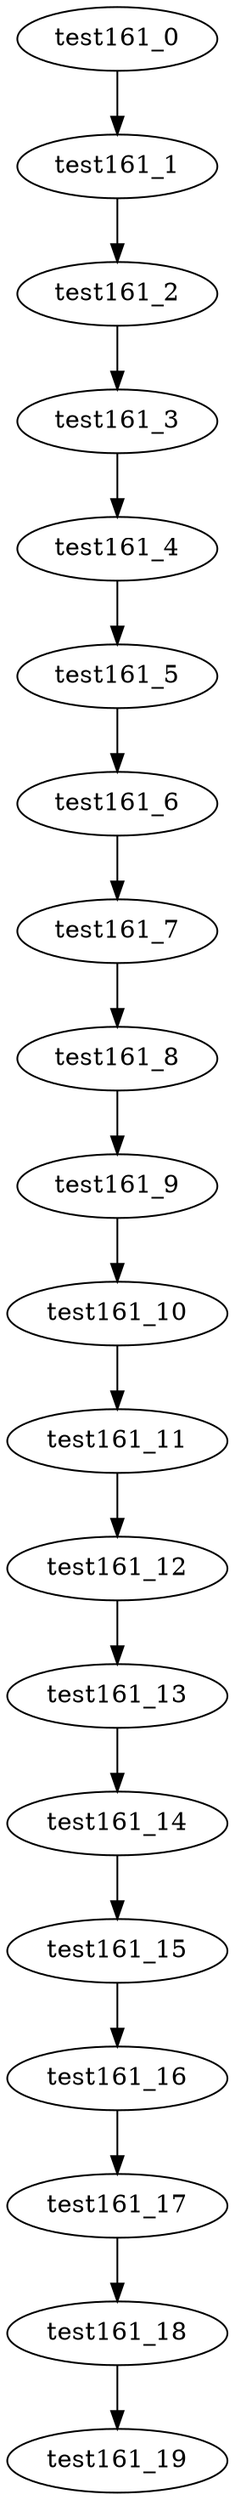 digraph G {
test161_0->test161_1;
test161_1->test161_2;
test161_2->test161_3;
test161_3->test161_4;
test161_4->test161_5;
test161_5->test161_6;
test161_6->test161_7;
test161_7->test161_8;
test161_8->test161_9;
test161_9->test161_10;
test161_10->test161_11;
test161_11->test161_12;
test161_12->test161_13;
test161_13->test161_14;
test161_14->test161_15;
test161_15->test161_16;
test161_16->test161_17;
test161_17->test161_18;
test161_18->test161_19;

}
